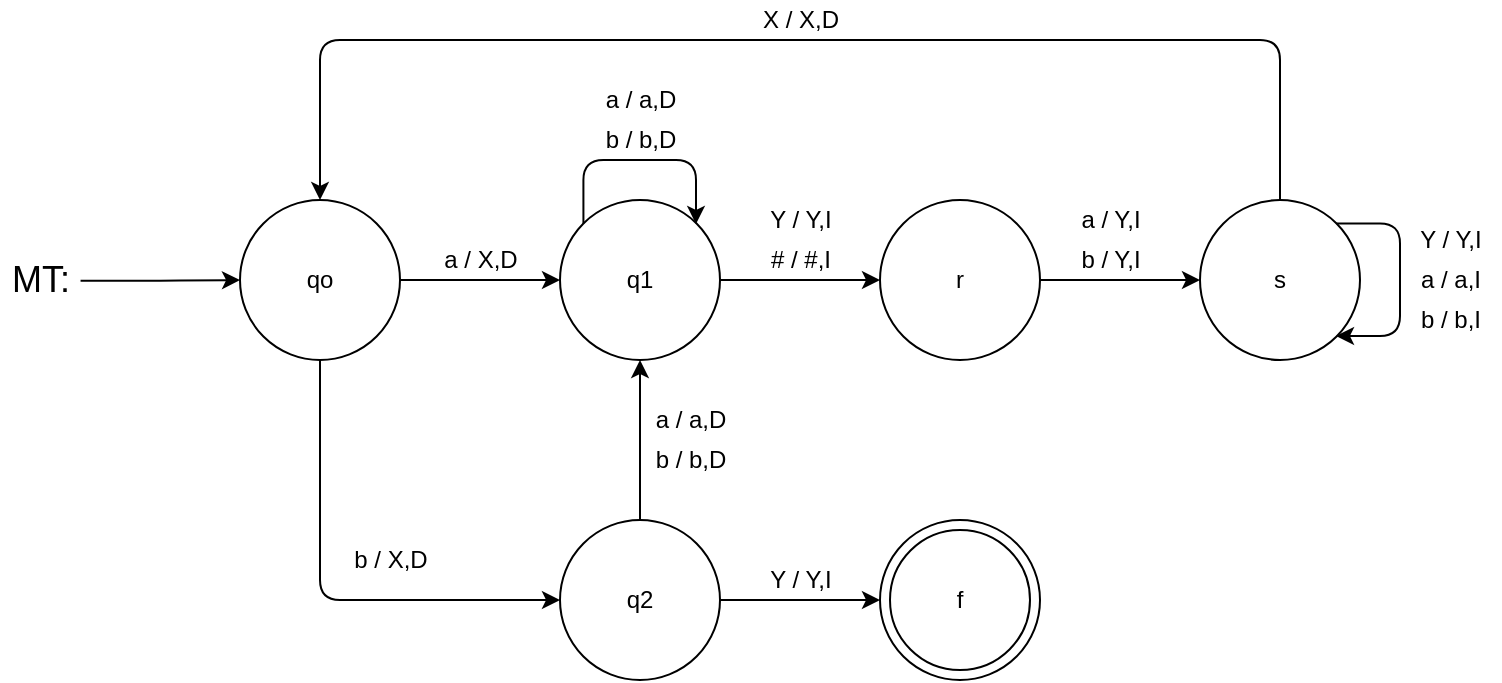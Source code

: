 <mxfile version="14.1.8" type="device"><diagram id="7CUFrgJI_S7QcEh5zP7D" name="Página-1"><mxGraphModel dx="1021" dy="600" grid="1" gridSize="10" guides="1" tooltips="1" connect="1" arrows="1" fold="1" page="1" pageScale="1" pageWidth="827" pageHeight="1169" math="0" shadow="0"><root><mxCell id="0"/><mxCell id="1" parent="0"/><mxCell id="1qC9cB-TXkAmlZuwDroU-3" value="&lt;font style=&quot;font-size: 18px&quot;&gt;MT:&lt;/font&gt;" style="text;html=1;align=center;verticalAlign=middle;resizable=0;points=[];autosize=1;" parent="1" vertex="1"><mxGeometry y="150" width="40" height="20" as="geometry"/></mxCell><mxCell id="41VzfvP4Z1keWZje2BAs-1" value="" style="ellipse;whiteSpace=wrap;html=1;aspect=fixed;" parent="1" vertex="1"><mxGeometry x="440" y="280" width="80" height="80" as="geometry"/></mxCell><mxCell id="41VzfvP4Z1keWZje2BAs-2" value="qo" style="ellipse;whiteSpace=wrap;html=1;aspect=fixed;" parent="1" vertex="1"><mxGeometry x="120" y="120" width="80" height="80" as="geometry"/></mxCell><mxCell id="41VzfvP4Z1keWZje2BAs-3" value="" style="endArrow=classic;html=1;edgeStyle=orthogonalEdgeStyle;entryX=0;entryY=0.5;entryDx=0;entryDy=0;exitX=1.007;exitY=0.52;exitDx=0;exitDy=0;exitPerimeter=0;" parent="1" source="1qC9cB-TXkAmlZuwDroU-3" target="41VzfvP4Z1keWZje2BAs-2" edge="1"><mxGeometry width="50" height="50" relative="1" as="geometry"><mxPoint x="50" y="180" as="sourcePoint"/><mxPoint x="130.45" y="130" as="targetPoint"/><Array as="points"><mxPoint x="80" y="160"/><mxPoint x="120" y="160"/></Array></mxGeometry></mxCell><mxCell id="41VzfvP4Z1keWZje2BAs-5" value="f" style="ellipse;whiteSpace=wrap;html=1;aspect=fixed;" parent="1" vertex="1"><mxGeometry x="445" y="285" width="70" height="70" as="geometry"/></mxCell><mxCell id="41VzfvP4Z1keWZje2BAs-8" value="" style="endArrow=classic;html=1;edgeStyle=orthogonalEdgeStyle;exitX=1;exitY=0.5;exitDx=0;exitDy=0;entryX=0;entryY=0.5;entryDx=0;entryDy=0;" parent="1" source="5LNDvhuk2GnFlxAtvDAk-2" target="5LNDvhuk2GnFlxAtvDAk-4" edge="1"><mxGeometry width="50" height="50" relative="1" as="geometry"><mxPoint x="330" y="270" as="sourcePoint"/><mxPoint x="390" y="245" as="targetPoint"/></mxGeometry></mxCell><mxCell id="41VzfvP4Z1keWZje2BAs-17" value="b / X,D" style="text;html=1;align=center;verticalAlign=middle;resizable=0;points=[];autosize=1;" parent="1" vertex="1"><mxGeometry x="170" y="290" width="50" height="20" as="geometry"/></mxCell><mxCell id="5LNDvhuk2GnFlxAtvDAk-1" value="q2" style="ellipse;whiteSpace=wrap;html=1;aspect=fixed;" vertex="1" parent="1"><mxGeometry x="280" y="280" width="80" height="80" as="geometry"/></mxCell><mxCell id="5LNDvhuk2GnFlxAtvDAk-2" value="q1" style="ellipse;whiteSpace=wrap;html=1;aspect=fixed;" vertex="1" parent="1"><mxGeometry x="280" y="120" width="80" height="80" as="geometry"/></mxCell><mxCell id="5LNDvhuk2GnFlxAtvDAk-3" value="s" style="ellipse;whiteSpace=wrap;html=1;aspect=fixed;" vertex="1" parent="1"><mxGeometry x="600" y="120" width="80" height="80" as="geometry"/></mxCell><mxCell id="5LNDvhuk2GnFlxAtvDAk-4" value="r" style="ellipse;whiteSpace=wrap;html=1;aspect=fixed;" vertex="1" parent="1"><mxGeometry x="440" y="120" width="80" height="80" as="geometry"/></mxCell><mxCell id="5LNDvhuk2GnFlxAtvDAk-5" value="" style="endArrow=classic;html=1;edgeStyle=orthogonalEdgeStyle;entryX=0;entryY=0.5;entryDx=0;entryDy=0;exitX=1;exitY=0.5;exitDx=0;exitDy=0;" edge="1" parent="1" source="41VzfvP4Z1keWZje2BAs-2" target="5LNDvhuk2GnFlxAtvDAk-2"><mxGeometry width="50" height="50" relative="1" as="geometry"><mxPoint x="215.28" y="190.11" as="sourcePoint"/><mxPoint x="290" y="189.71" as="targetPoint"/><Array as="points"><mxPoint x="240" y="160"/><mxPoint x="240" y="160"/></Array></mxGeometry></mxCell><mxCell id="5LNDvhuk2GnFlxAtvDAk-6" value="a / X,D" style="text;html=1;align=center;verticalAlign=middle;resizable=0;points=[];autosize=1;" vertex="1" parent="1"><mxGeometry x="215" y="140" width="50" height="20" as="geometry"/></mxCell><mxCell id="5LNDvhuk2GnFlxAtvDAk-7" value="" style="endArrow=classic;html=1;edgeStyle=orthogonalEdgeStyle;entryX=0;entryY=0.5;entryDx=0;entryDy=0;exitX=0.5;exitY=1;exitDx=0;exitDy=0;" edge="1" parent="1" source="41VzfvP4Z1keWZje2BAs-2" target="5LNDvhuk2GnFlxAtvDAk-1"><mxGeometry width="50" height="50" relative="1" as="geometry"><mxPoint x="210" y="170" as="sourcePoint"/><mxPoint x="290" y="170" as="targetPoint"/><Array as="points"><mxPoint x="160" y="320"/></Array></mxGeometry></mxCell><mxCell id="5LNDvhuk2GnFlxAtvDAk-8" value="" style="endArrow=classic;html=1;edgeStyle=orthogonalEdgeStyle;entryX=0;entryY=0.5;entryDx=0;entryDy=0;exitX=1;exitY=0.5;exitDx=0;exitDy=0;" edge="1" parent="1" source="5LNDvhuk2GnFlxAtvDAk-1" target="41VzfvP4Z1keWZje2BAs-1"><mxGeometry width="50" height="50" relative="1" as="geometry"><mxPoint x="170" y="210" as="sourcePoint"/><mxPoint x="170" y="290" as="targetPoint"/><Array as="points"/></mxGeometry></mxCell><mxCell id="5LNDvhuk2GnFlxAtvDAk-9" value="Y / Y,I" style="text;html=1;align=center;verticalAlign=middle;resizable=0;points=[];autosize=1;" vertex="1" parent="1"><mxGeometry x="375" y="300" width="50" height="20" as="geometry"/></mxCell><mxCell id="5LNDvhuk2GnFlxAtvDAk-11" value="" style="endArrow=classic;html=1;edgeStyle=orthogonalEdgeStyle;entryX=0.5;entryY=1;entryDx=0;entryDy=0;exitX=0.5;exitY=0;exitDx=0;exitDy=0;" edge="1" parent="1" source="5LNDvhuk2GnFlxAtvDAk-1" target="5LNDvhuk2GnFlxAtvDAk-2"><mxGeometry width="50" height="50" relative="1" as="geometry"><mxPoint x="340" y="270" as="sourcePoint"/><mxPoint x="170" y="290" as="targetPoint"/><Array as="points"/></mxGeometry></mxCell><mxCell id="5LNDvhuk2GnFlxAtvDAk-12" value="a / a,D" style="text;html=1;align=center;verticalAlign=middle;resizable=0;points=[];autosize=1;" vertex="1" parent="1"><mxGeometry x="320" y="220" width="50" height="20" as="geometry"/></mxCell><mxCell id="5LNDvhuk2GnFlxAtvDAk-13" value="b / b,D" style="text;html=1;align=center;verticalAlign=middle;resizable=0;points=[];autosize=1;" vertex="1" parent="1"><mxGeometry x="320" y="240" width="50" height="20" as="geometry"/></mxCell><mxCell id="5LNDvhuk2GnFlxAtvDAk-14" value="" style="endArrow=classic;html=1;edgeStyle=orthogonalEdgeStyle;exitX=0;exitY=0;exitDx=0;exitDy=0;" edge="1" parent="1" source="5LNDvhuk2GnFlxAtvDAk-2"><mxGeometry width="50" height="50" relative="1" as="geometry"><mxPoint x="280" y="80" as="sourcePoint"/><mxPoint x="348" y="132" as="targetPoint"/><Array as="points"><mxPoint x="292" y="100"/><mxPoint x="348" y="100"/></Array></mxGeometry></mxCell><mxCell id="5LNDvhuk2GnFlxAtvDAk-15" value="a / a,D" style="text;html=1;align=center;verticalAlign=middle;resizable=0;points=[];autosize=1;" vertex="1" parent="1"><mxGeometry x="295" y="60" width="50" height="20" as="geometry"/></mxCell><mxCell id="5LNDvhuk2GnFlxAtvDAk-16" value="b / b,D" style="text;html=1;align=center;verticalAlign=middle;resizable=0;points=[];autosize=1;" vertex="1" parent="1"><mxGeometry x="295" y="80" width="50" height="20" as="geometry"/></mxCell><mxCell id="5LNDvhuk2GnFlxAtvDAk-17" value="Y / Y,I" style="text;html=1;align=center;verticalAlign=middle;resizable=0;points=[];autosize=1;" vertex="1" parent="1"><mxGeometry x="375" y="120" width="50" height="20" as="geometry"/></mxCell><mxCell id="5LNDvhuk2GnFlxAtvDAk-18" value="# / #,I" style="text;html=1;align=center;verticalAlign=middle;resizable=0;points=[];autosize=1;" vertex="1" parent="1"><mxGeometry x="375" y="140" width="50" height="20" as="geometry"/></mxCell><mxCell id="5LNDvhuk2GnFlxAtvDAk-20" value="" style="endArrow=classic;html=1;edgeStyle=orthogonalEdgeStyle;entryX=0;entryY=0.5;entryDx=0;entryDy=0;exitX=1;exitY=0.5;exitDx=0;exitDy=0;" edge="1" parent="1" source="5LNDvhuk2GnFlxAtvDAk-4" target="5LNDvhuk2GnFlxAtvDAk-3"><mxGeometry width="50" height="50" relative="1" as="geometry"><mxPoint x="170" y="370" as="sourcePoint"/><mxPoint x="170" y="450" as="targetPoint"/><Array as="points"/></mxGeometry></mxCell><mxCell id="5LNDvhuk2GnFlxAtvDAk-21" value="a / Y,I" style="text;html=1;align=center;verticalAlign=middle;resizable=0;points=[];autosize=1;" vertex="1" parent="1"><mxGeometry x="530" y="120" width="50" height="20" as="geometry"/></mxCell><mxCell id="5LNDvhuk2GnFlxAtvDAk-22" value="b / Y,I" style="text;html=1;align=center;verticalAlign=middle;resizable=0;points=[];autosize=1;" vertex="1" parent="1"><mxGeometry x="530" y="140" width="50" height="20" as="geometry"/></mxCell><mxCell id="5LNDvhuk2GnFlxAtvDAk-24" value="" style="endArrow=classic;html=1;edgeStyle=orthogonalEdgeStyle;exitX=1;exitY=0;exitDx=0;exitDy=0;" edge="1" parent="1" source="5LNDvhuk2GnFlxAtvDAk-3"><mxGeometry width="50" height="50" relative="1" as="geometry"><mxPoint x="700" y="149.8" as="sourcePoint"/><mxPoint x="668" y="188" as="targetPoint"/><Array as="points"><mxPoint x="700" y="132"/><mxPoint x="700" y="188"/></Array></mxGeometry></mxCell><mxCell id="5LNDvhuk2GnFlxAtvDAk-25" value="" style="endArrow=classic;html=1;edgeStyle=orthogonalEdgeStyle;exitX=0.5;exitY=0;exitDx=0;exitDy=0;entryX=0.5;entryY=0;entryDx=0;entryDy=0;" edge="1" parent="1" source="5LNDvhuk2GnFlxAtvDAk-3" target="41VzfvP4Z1keWZje2BAs-2"><mxGeometry width="50" height="50" relative="1" as="geometry"><mxPoint x="560.284" y="19.996" as="sourcePoint"/><mxPoint x="128.8" y="40" as="targetPoint"/><Array as="points"><mxPoint x="640" y="40"/><mxPoint x="160" y="40"/></Array></mxGeometry></mxCell><mxCell id="5LNDvhuk2GnFlxAtvDAk-26" value="Y / Y,I" style="text;html=1;align=center;verticalAlign=middle;resizable=0;points=[];autosize=1;" vertex="1" parent="1"><mxGeometry x="700" y="130" width="50" height="20" as="geometry"/></mxCell><mxCell id="5LNDvhuk2GnFlxAtvDAk-27" value="a / a,I" style="text;html=1;align=center;verticalAlign=middle;resizable=0;points=[];autosize=1;" vertex="1" parent="1"><mxGeometry x="700" y="150" width="50" height="20" as="geometry"/></mxCell><mxCell id="5LNDvhuk2GnFlxAtvDAk-28" value="b / b,I" style="text;html=1;align=center;verticalAlign=middle;resizable=0;points=[];autosize=1;" vertex="1" parent="1"><mxGeometry x="700" y="170" width="50" height="20" as="geometry"/></mxCell><mxCell id="5LNDvhuk2GnFlxAtvDAk-29" value="X / X,D" style="text;html=1;align=center;verticalAlign=middle;resizable=0;points=[];autosize=1;" vertex="1" parent="1"><mxGeometry x="375" y="20" width="50" height="20" as="geometry"/></mxCell></root></mxGraphModel></diagram></mxfile>